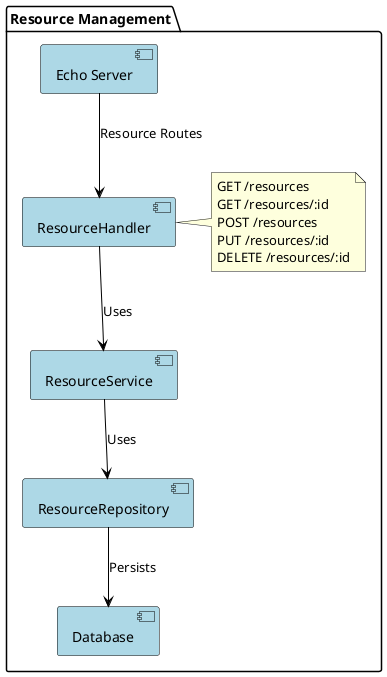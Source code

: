 @startuml Resource Management API

skinparam componentStyle uml2
skinparam component {
    BackgroundColor LightBlue
    BorderColor Black
    ArrowColor Black
}

package "Resource Management" {
    [Echo Server] as echo
    [ResourceHandler] as res_handler
    [ResourceService] as res_service
    [ResourceRepository] as res_repo
    [Database] as db

    note right of res_handler
        GET /resources
        GET /resources/:id
        POST /resources
        PUT /resources/:id
        DELETE /resources/:id
    end note
}

echo --> res_handler : Resource Routes
res_handler --> res_service : Uses
res_service --> res_repo : Uses
res_repo --> db : Persists

@enduml 